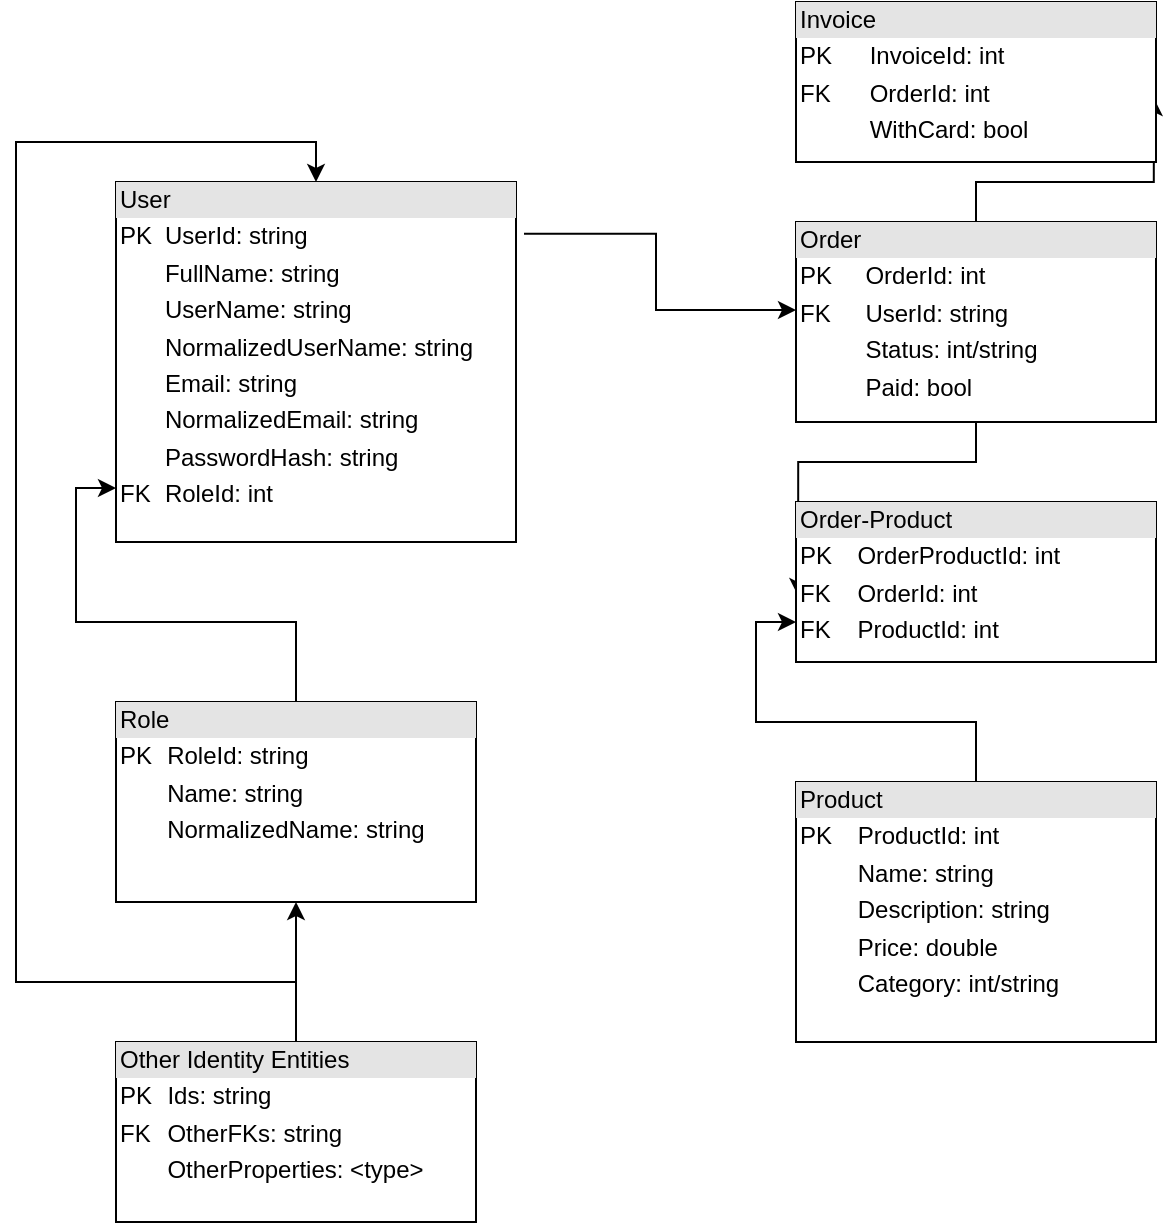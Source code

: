 <mxfile pages="1" version="11.2.9" type="device"><diagram id="4cPKA6MCMqP4mboNss94" name="Page-1"><mxGraphModel dx="1662" dy="772" grid="1" gridSize="10" guides="1" tooltips="1" connect="1" arrows="1" fold="1" page="1" pageScale="1" pageWidth="850" pageHeight="1100" math="0" shadow="0"><root><mxCell id="0"/><mxCell id="1" parent="0"/><mxCell id="q_cjQtxv46AokuRX5cEL-8" style="edgeStyle=orthogonalEdgeStyle;rounded=0;orthogonalLoop=1;jettySize=auto;html=1;entryX=0;entryY=0.44;entryDx=0;entryDy=0;entryPerimeter=0;exitX=1.02;exitY=0.144;exitDx=0;exitDy=0;exitPerimeter=0;" parent="1" source="q_cjQtxv46AokuRX5cEL-1" target="q_cjQtxv46AokuRX5cEL-3" edge="1"><mxGeometry relative="1" as="geometry"/></mxCell><mxCell id="q_cjQtxv46AokuRX5cEL-1" value="&lt;div style=&quot;box-sizing: border-box ; width: 100% ; background: #e4e4e4 ; padding: 2px&quot;&gt;User&lt;/div&gt;&lt;table style=&quot;width: 100% ; font-size: 1em&quot; cellpadding=&quot;2&quot; cellspacing=&quot;0&quot;&gt;&lt;tbody&gt;&lt;tr&gt;&lt;td&gt;PK&lt;/td&gt;&lt;td&gt;UserId: string&lt;/td&gt;&lt;/tr&gt;&lt;tr&gt;&lt;td&gt;&lt;br&gt;&lt;/td&gt;&lt;td&gt;FullName: string&lt;/td&gt;&lt;/tr&gt;&lt;tr&gt;&lt;td&gt;&lt;br&gt;&lt;/td&gt;&lt;td&gt;UserName: string&lt;/td&gt;&lt;/tr&gt;&lt;tr&gt;&lt;td&gt;&lt;br&gt;&lt;/td&gt;&lt;td&gt;NormalizedUserName: string&lt;/td&gt;&lt;/tr&gt;&lt;tr&gt;&lt;td&gt;&lt;br&gt;&lt;/td&gt;&lt;td&gt;Email: string&lt;/td&gt;&lt;/tr&gt;&lt;tr&gt;&lt;td&gt;&lt;br&gt;&lt;/td&gt;&lt;td&gt;NormalizedEmail: string&lt;/td&gt;&lt;/tr&gt;&lt;tr&gt;&lt;td&gt;&lt;br&gt;&lt;/td&gt;&lt;td&gt;PasswordHash: string&lt;/td&gt;&lt;/tr&gt;&lt;tr&gt;&lt;td&gt;FK&lt;/td&gt;&lt;td&gt;RoleId: int&lt;/td&gt;&lt;/tr&gt;&lt;/tbody&gt;&lt;/table&gt;" style="verticalAlign=top;align=left;overflow=fill;html=1;" parent="1" vertex="1"><mxGeometry x="80" y="160" width="200" height="180" as="geometry"/></mxCell><mxCell id="q_cjQtxv46AokuRX5cEL-9" style="edgeStyle=orthogonalEdgeStyle;rounded=0;orthogonalLoop=1;jettySize=auto;html=1;entryX=0;entryY=0.75;entryDx=0;entryDy=0;" parent="1" source="q_cjQtxv46AokuRX5cEL-2" target="q_cjQtxv46AokuRX5cEL-5" edge="1"><mxGeometry relative="1" as="geometry"/></mxCell><mxCell id="q_cjQtxv46AokuRX5cEL-2" value="&lt;div style=&quot;box-sizing: border-box ; width: 100% ; background: #e4e4e4 ; padding: 2px&quot;&gt;Product&lt;/div&gt;&lt;table style=&quot;width: 100% ; font-size: 1em&quot; cellpadding=&quot;2&quot; cellspacing=&quot;0&quot;&gt;&lt;tbody&gt;&lt;tr&gt;&lt;td&gt;PK&lt;/td&gt;&lt;td&gt;ProductId: int&lt;/td&gt;&lt;/tr&gt;&lt;tr&gt;&lt;td&gt;&lt;br&gt;&lt;/td&gt;&lt;td&gt;Name: string&lt;/td&gt;&lt;/tr&gt;&lt;tr&gt;&lt;td&gt;&lt;/td&gt;&lt;td&gt;Description: string&lt;/td&gt;&lt;/tr&gt;&lt;tr&gt;&lt;td&gt;&lt;br&gt;&lt;/td&gt;&lt;td&gt;Price: double&lt;/td&gt;&lt;/tr&gt;&lt;tr&gt;&lt;td&gt;&lt;br&gt;&lt;/td&gt;&lt;td&gt;Category: int/string&lt;/td&gt;&lt;/tr&gt;&lt;/tbody&gt;&lt;/table&gt;" style="verticalAlign=top;align=left;overflow=fill;html=1;" parent="1" vertex="1"><mxGeometry x="420" y="460" width="180" height="130" as="geometry"/></mxCell><mxCell id="q_cjQtxv46AokuRX5cEL-7" style="edgeStyle=orthogonalEdgeStyle;rounded=0;orthogonalLoop=1;jettySize=auto;html=1;entryX=0.006;entryY=0.588;entryDx=0;entryDy=0;entryPerimeter=0;" parent="1" source="q_cjQtxv46AokuRX5cEL-3" target="q_cjQtxv46AokuRX5cEL-5" edge="1"><mxGeometry relative="1" as="geometry"/></mxCell><mxCell id="q_cjQtxv46AokuRX5cEL-13" style="edgeStyle=orthogonalEdgeStyle;rounded=0;orthogonalLoop=1;jettySize=auto;html=1;entryX=0.994;entryY=0.6;entryDx=0;entryDy=0;entryPerimeter=0;" parent="1" source="q_cjQtxv46AokuRX5cEL-3" target="q_cjQtxv46AokuRX5cEL-4" edge="1"><mxGeometry relative="1" as="geometry"/></mxCell><mxCell id="q_cjQtxv46AokuRX5cEL-3" value="&lt;div style=&quot;box-sizing: border-box ; width: 100% ; background: #e4e4e4 ; padding: 2px&quot;&gt;Order&lt;/div&gt;&lt;table style=&quot;width: 100% ; font-size: 1em&quot; cellpadding=&quot;2&quot; cellspacing=&quot;0&quot;&gt;&lt;tbody&gt;&lt;tr&gt;&lt;td&gt;PK&lt;/td&gt;&lt;td&gt;OrderId: int&lt;/td&gt;&lt;/tr&gt;&lt;tr&gt;&lt;td&gt;FK&lt;/td&gt;&lt;td&gt;UserId: string&lt;/td&gt;&lt;/tr&gt;&lt;tr&gt;&lt;td&gt;&lt;br&gt;&lt;/td&gt;&lt;td&gt;Status: int/string&lt;/td&gt;&lt;/tr&gt;&lt;tr&gt;&lt;td&gt;&lt;br&gt;&lt;/td&gt;&lt;td&gt;Paid: bool&lt;/td&gt;&lt;/tr&gt;&lt;/tbody&gt;&lt;/table&gt;" style="verticalAlign=top;align=left;overflow=fill;html=1;" parent="1" vertex="1"><mxGeometry x="420" y="180" width="180" height="100" as="geometry"/></mxCell><mxCell id="q_cjQtxv46AokuRX5cEL-4" value="&lt;div style=&quot;box-sizing: border-box ; width: 100% ; background: #e4e4e4 ; padding: 2px&quot;&gt;Invoice&lt;/div&gt;&lt;table style=&quot;width: 100% ; font-size: 1em&quot; cellpadding=&quot;2&quot; cellspacing=&quot;0&quot;&gt;&lt;tbody&gt;&lt;tr&gt;&lt;td&gt;PK&lt;/td&gt;&lt;td&gt;InvoiceId: int&lt;/td&gt;&lt;/tr&gt;&lt;tr&gt;&lt;td&gt;FK&lt;/td&gt;&lt;td&gt;OrderId: int&lt;/td&gt;&lt;/tr&gt;&lt;tr&gt;&lt;td&gt;&lt;br&gt;&lt;/td&gt;&lt;td&gt;WithCard: bool&lt;/td&gt;&lt;/tr&gt;&lt;/tbody&gt;&lt;/table&gt;" style="verticalAlign=top;align=left;overflow=fill;html=1;" parent="1" vertex="1"><mxGeometry x="420" y="70" width="180" height="80" as="geometry"/></mxCell><mxCell id="q_cjQtxv46AokuRX5cEL-5" value="&lt;div style=&quot;box-sizing: border-box ; width: 100% ; background: #e4e4e4 ; padding: 2px&quot;&gt;Order-Product&lt;/div&gt;&lt;table style=&quot;width: 100% ; font-size: 1em&quot; cellpadding=&quot;2&quot; cellspacing=&quot;0&quot;&gt;&lt;tbody&gt;&lt;tr&gt;&lt;td&gt;PK&lt;/td&gt;&lt;td&gt;OrderProductId: int&lt;/td&gt;&lt;/tr&gt;&lt;tr&gt;&lt;td&gt;FK&lt;/td&gt;&lt;td&gt;OrderId: int&lt;/td&gt;&lt;/tr&gt;&lt;tr&gt;&lt;td&gt;FK&lt;/td&gt;&lt;td&gt;ProductId: int&lt;/td&gt;&lt;/tr&gt;&lt;/tbody&gt;&lt;/table&gt;" style="verticalAlign=top;align=left;overflow=fill;html=1;" parent="1" vertex="1"><mxGeometry x="420" y="320" width="180" height="80" as="geometry"/></mxCell><mxCell id="KzWnRZVpOHX2I-RxKWoD-2" style="edgeStyle=orthogonalEdgeStyle;rounded=0;orthogonalLoop=1;jettySize=auto;html=1;entryX=0;entryY=0.85;entryDx=0;entryDy=0;entryPerimeter=0;" parent="1" source="KzWnRZVpOHX2I-RxKWoD-1" target="q_cjQtxv46AokuRX5cEL-1" edge="1"><mxGeometry relative="1" as="geometry"/></mxCell><mxCell id="KzWnRZVpOHX2I-RxKWoD-1" value="&lt;div style=&quot;box-sizing: border-box ; width: 100% ; background: #e4e4e4 ; padding: 2px&quot;&gt;Role&lt;/div&gt;&lt;table style=&quot;width: 100% ; font-size: 1em&quot; cellpadding=&quot;2&quot; cellspacing=&quot;0&quot;&gt;&lt;tbody&gt;&lt;tr&gt;&lt;td&gt;PK&lt;/td&gt;&lt;td&gt;RoleId: string&lt;/td&gt;&lt;/tr&gt;&lt;tr&gt;&lt;td&gt;&lt;br&gt;&lt;/td&gt;&lt;td&gt;Name: string&lt;/td&gt;&lt;/tr&gt;&lt;tr&gt;&lt;td&gt;&lt;br&gt;&lt;/td&gt;&lt;td&gt;NormalizedName: string&lt;/td&gt;&lt;/tr&gt;&lt;/tbody&gt;&lt;/table&gt;" style="verticalAlign=top;align=left;overflow=fill;html=1;" parent="1" vertex="1"><mxGeometry x="80" y="420" width="180" height="100" as="geometry"/></mxCell><mxCell id="JBtZqXY4vjFcW_b-3s73-2" style="edgeStyle=orthogonalEdgeStyle;rounded=0;orthogonalLoop=1;jettySize=auto;html=1;entryX=0.5;entryY=1;entryDx=0;entryDy=0;" edge="1" parent="1" source="JBtZqXY4vjFcW_b-3s73-1" target="KzWnRZVpOHX2I-RxKWoD-1"><mxGeometry relative="1" as="geometry"/></mxCell><mxCell id="JBtZqXY4vjFcW_b-3s73-3" style="edgeStyle=orthogonalEdgeStyle;rounded=0;orthogonalLoop=1;jettySize=auto;html=1;entryX=0.5;entryY=0;entryDx=0;entryDy=0;" edge="1" parent="1" source="JBtZqXY4vjFcW_b-3s73-1" target="q_cjQtxv46AokuRX5cEL-1"><mxGeometry relative="1" as="geometry"><Array as="points"><mxPoint x="170" y="560"/><mxPoint x="30" y="560"/><mxPoint x="30" y="140"/><mxPoint x="180" y="140"/></Array></mxGeometry></mxCell><mxCell id="JBtZqXY4vjFcW_b-3s73-1" value="&lt;div style=&quot;box-sizing: border-box ; width: 100% ; background: #e4e4e4 ; padding: 2px&quot;&gt;Other Identity Entities&lt;/div&gt;&lt;table style=&quot;width: 100% ; font-size: 1em&quot; cellpadding=&quot;2&quot; cellspacing=&quot;0&quot;&gt;&lt;tbody&gt;&lt;tr&gt;&lt;td&gt;PK&lt;/td&gt;&lt;td&gt;Ids: string&lt;/td&gt;&lt;/tr&gt;&lt;tr&gt;&lt;td&gt;FK&lt;/td&gt;&lt;td&gt;OtherFKs: string&lt;/td&gt;&lt;/tr&gt;&lt;tr&gt;&lt;td&gt;&lt;/td&gt;&lt;td&gt;OtherProperties: &amp;lt;type&amp;gt;&lt;/td&gt;&lt;/tr&gt;&lt;/tbody&gt;&lt;/table&gt;" style="verticalAlign=top;align=left;overflow=fill;html=1;" vertex="1" parent="1"><mxGeometry x="80" y="590" width="180" height="90" as="geometry"/></mxCell></root></mxGraphModel></diagram></mxfile>